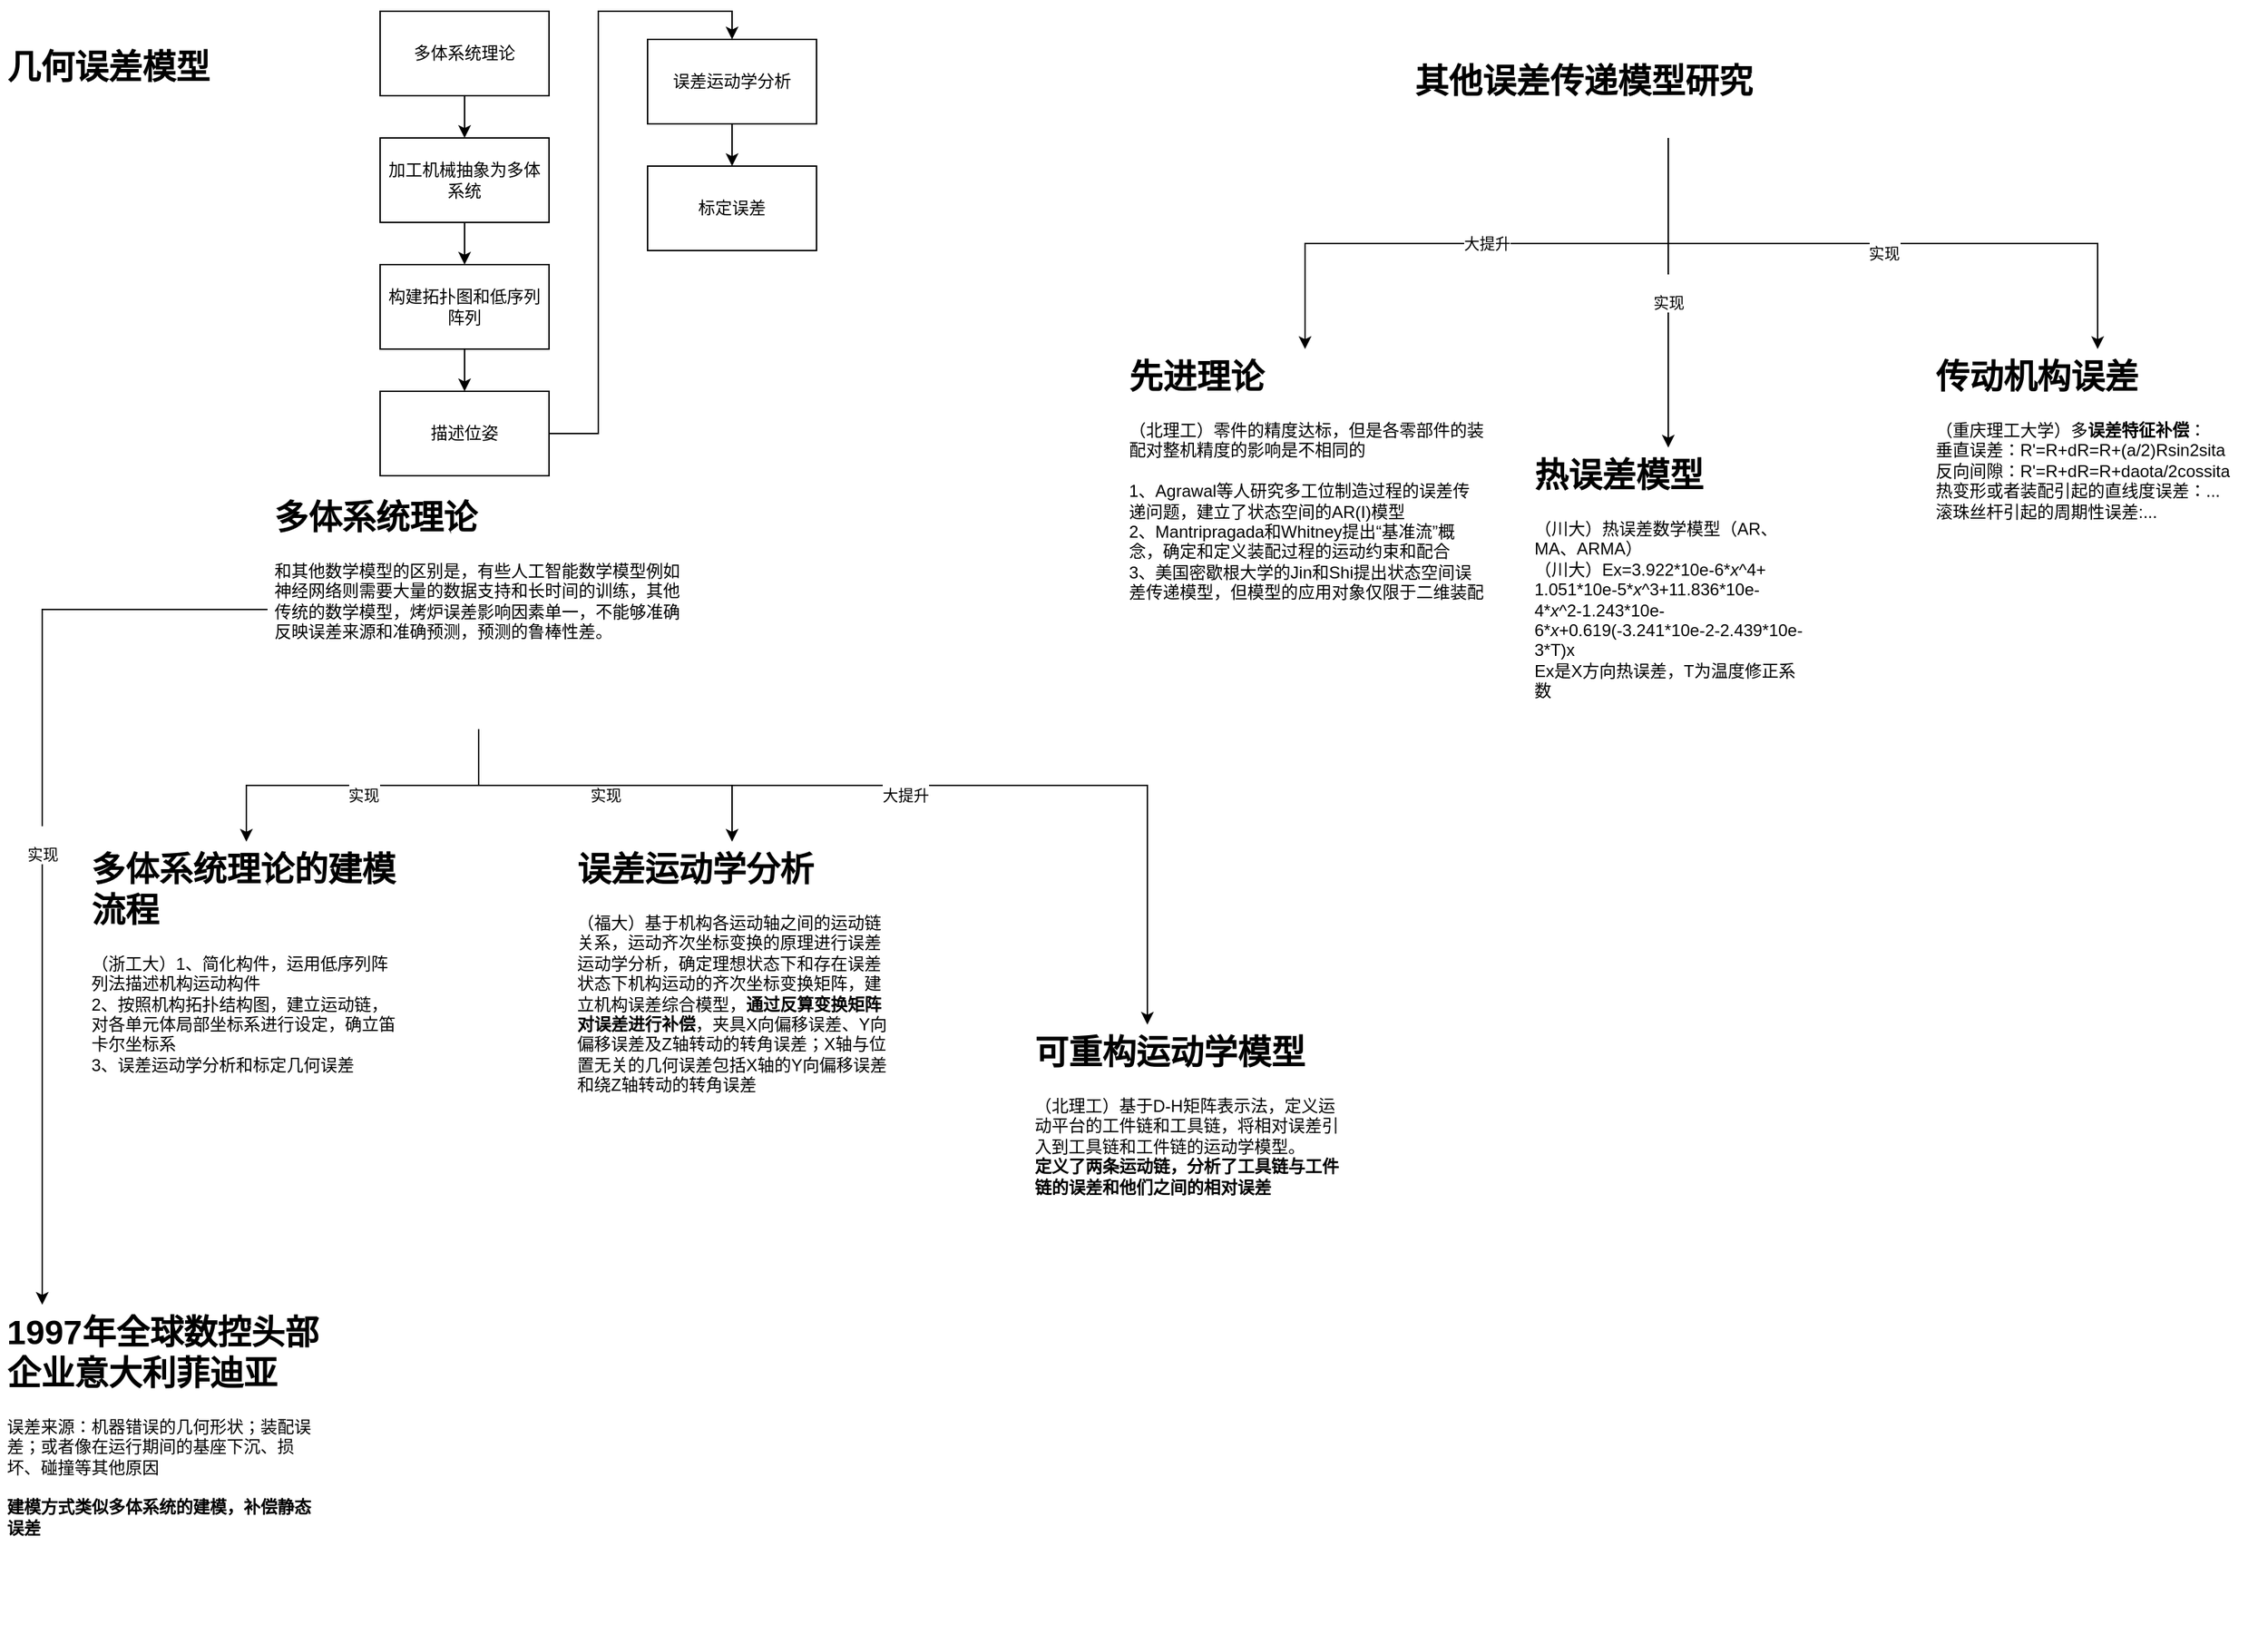 <mxfile version="21.5.0" type="github">
  <diagram name="第 1 页" id="POoLvG0KGlz7YIlAlJ7y">
    <mxGraphModel dx="1728" dy="890" grid="1" gridSize="10" guides="1" tooltips="1" connect="1" arrows="1" fold="1" page="1" pageScale="1" pageWidth="827" pageHeight="1169" math="0" shadow="0">
      <root>
        <mxCell id="0" />
        <mxCell id="1" parent="0" />
        <mxCell id="0pfpKlWeKUPqLyrlaD7A-12" value="" style="edgeStyle=orthogonalEdgeStyle;rounded=0;orthogonalLoop=1;jettySize=auto;html=1;" edge="1" parent="1" source="0pfpKlWeKUPqLyrlaD7A-1" target="0pfpKlWeKUPqLyrlaD7A-11">
          <mxGeometry relative="1" as="geometry" />
        </mxCell>
        <mxCell id="0pfpKlWeKUPqLyrlaD7A-1" value="多体系统理论" style="rounded=0;whiteSpace=wrap;html=1;" vertex="1" parent="1">
          <mxGeometry x="300" y="10" width="120" height="60" as="geometry" />
        </mxCell>
        <mxCell id="0pfpKlWeKUPqLyrlaD7A-21" value="" style="edgeStyle=orthogonalEdgeStyle;rounded=0;orthogonalLoop=1;jettySize=auto;html=1;" edge="1" parent="1" source="0pfpKlWeKUPqLyrlaD7A-2" target="0pfpKlWeKUPqLyrlaD7A-20">
          <mxGeometry relative="1" as="geometry" />
        </mxCell>
        <mxCell id="0pfpKlWeKUPqLyrlaD7A-2" value="误差运动学分析" style="rounded=0;whiteSpace=wrap;html=1;" vertex="1" parent="1">
          <mxGeometry x="490" y="30" width="120" height="60" as="geometry" />
        </mxCell>
        <mxCell id="0pfpKlWeKUPqLyrlaD7A-25" value="&lt;br&gt;实现" style="edgeStyle=orthogonalEdgeStyle;rounded=0;orthogonalLoop=1;jettySize=auto;html=1;" edge="1" parent="1" source="0pfpKlWeKUPqLyrlaD7A-5" target="0pfpKlWeKUPqLyrlaD7A-24">
          <mxGeometry relative="1" as="geometry" />
        </mxCell>
        <mxCell id="0pfpKlWeKUPqLyrlaD7A-26" value="&lt;br&gt;实现" style="edgeStyle=orthogonalEdgeStyle;rounded=0;orthogonalLoop=1;jettySize=auto;html=1;" edge="1" parent="1" source="0pfpKlWeKUPqLyrlaD7A-5" target="0pfpKlWeKUPqLyrlaD7A-23">
          <mxGeometry relative="1" as="geometry" />
        </mxCell>
        <mxCell id="0pfpKlWeKUPqLyrlaD7A-28" value="&lt;br&gt;大提升" style="edgeStyle=orthogonalEdgeStyle;rounded=0;orthogonalLoop=1;jettySize=auto;html=1;" edge="1" parent="1" source="0pfpKlWeKUPqLyrlaD7A-5" target="0pfpKlWeKUPqLyrlaD7A-27">
          <mxGeometry relative="1" as="geometry">
            <Array as="points">
              <mxPoint x="370" y="560" />
              <mxPoint x="845" y="560" />
            </Array>
          </mxGeometry>
        </mxCell>
        <mxCell id="0pfpKlWeKUPqLyrlaD7A-35" value="&lt;br&gt;实现" style="edgeStyle=orthogonalEdgeStyle;rounded=0;orthogonalLoop=1;jettySize=auto;html=1;" edge="1" parent="1" source="0pfpKlWeKUPqLyrlaD7A-5" target="0pfpKlWeKUPqLyrlaD7A-34">
          <mxGeometry relative="1" as="geometry">
            <Array as="points">
              <mxPoint x="60" y="435" />
            </Array>
          </mxGeometry>
        </mxCell>
        <mxCell id="0pfpKlWeKUPqLyrlaD7A-5" value="&lt;h1&gt;多体系统理论&lt;/h1&gt;&lt;div&gt;和其他数学模型的区别是，有些人工智能数学模型例如神经网络则需要大量的数据支持和长时间的训练，其他传统的数学模型，烤炉误差影响因素单一，不能够准确反映误差来源和准确预测，预测的鲁棒性差。&lt;/div&gt;&lt;div&gt;&lt;br&gt;&lt;/div&gt;&lt;div&gt;&lt;br&gt;&lt;/div&gt;" style="text;html=1;strokeColor=none;fillColor=none;spacing=5;spacingTop=-20;whiteSpace=wrap;overflow=hidden;rounded=0;" vertex="1" parent="1">
          <mxGeometry x="220" y="350" width="300" height="170" as="geometry" />
        </mxCell>
        <mxCell id="0pfpKlWeKUPqLyrlaD7A-9" value="&lt;br&gt;实现" style="edgeStyle=orthogonalEdgeStyle;rounded=0;orthogonalLoop=1;jettySize=auto;html=1;" edge="1" parent="1" source="0pfpKlWeKUPqLyrlaD7A-6" target="0pfpKlWeKUPqLyrlaD7A-8">
          <mxGeometry relative="1" as="geometry" />
        </mxCell>
        <mxCell id="0pfpKlWeKUPqLyrlaD7A-33" value="&lt;br&gt;实现" style="edgeStyle=orthogonalEdgeStyle;rounded=0;orthogonalLoop=1;jettySize=auto;html=1;" edge="1" parent="1" source="0pfpKlWeKUPqLyrlaD7A-6" target="0pfpKlWeKUPqLyrlaD7A-32">
          <mxGeometry relative="1" as="geometry" />
        </mxCell>
        <mxCell id="0pfpKlWeKUPqLyrlaD7A-37" value="大提升" style="edgeStyle=orthogonalEdgeStyle;rounded=0;orthogonalLoop=1;jettySize=auto;html=1;" edge="1" parent="1" source="0pfpKlWeKUPqLyrlaD7A-6" target="0pfpKlWeKUPqLyrlaD7A-36">
          <mxGeometry relative="1" as="geometry" />
        </mxCell>
        <mxCell id="0pfpKlWeKUPqLyrlaD7A-6" value="&lt;h1&gt;其他误差传递模型研究&lt;/h1&gt;&lt;div&gt;&lt;br&gt;&lt;/div&gt;" style="text;html=1;strokeColor=none;fillColor=none;spacing=5;spacingTop=-20;whiteSpace=wrap;overflow=hidden;rounded=0;" vertex="1" parent="1">
          <mxGeometry x="1030" y="40" width="370" height="60" as="geometry" />
        </mxCell>
        <mxCell id="0pfpKlWeKUPqLyrlaD7A-8" value="&lt;h1&gt;热误差模型&lt;/h1&gt;（川大）热误差数学模型（AR、MA、ARMA）&lt;div&gt;（川大）Ex=3.922*10e-6*&lt;i&gt;x&lt;/i&gt;^4+&lt;/div&gt;1.051*10e-5*&lt;i style=&quot;border-color: var(--border-color);&quot;&gt;x&lt;/i&gt;^3+11.836*10e-4*&lt;i style=&quot;border-color: var(--border-color);&quot;&gt;x&lt;/i&gt;^2-1.243*10e-6*&lt;i style=&quot;border-color: var(--border-color);&quot;&gt;x&lt;/i&gt;+0.619(-3.241*10e-2-2.439*10e-3*T)x&lt;br&gt;Ex是X方向热误差，T为温度修正系数" style="text;html=1;strokeColor=none;fillColor=none;spacing=5;spacingTop=-20;whiteSpace=wrap;overflow=hidden;rounded=0;" vertex="1" parent="1">
          <mxGeometry x="1115" y="320" width="200" height="190" as="geometry" />
        </mxCell>
        <mxCell id="0pfpKlWeKUPqLyrlaD7A-15" value="" style="edgeStyle=orthogonalEdgeStyle;rounded=0;orthogonalLoop=1;jettySize=auto;html=1;" edge="1" parent="1" source="0pfpKlWeKUPqLyrlaD7A-11" target="0pfpKlWeKUPqLyrlaD7A-14">
          <mxGeometry relative="1" as="geometry" />
        </mxCell>
        <mxCell id="0pfpKlWeKUPqLyrlaD7A-11" value="加工机械抽象为多体系统" style="whiteSpace=wrap;html=1;rounded=0;" vertex="1" parent="1">
          <mxGeometry x="300" y="100" width="120" height="60" as="geometry" />
        </mxCell>
        <mxCell id="0pfpKlWeKUPqLyrlaD7A-19" value="" style="edgeStyle=orthogonalEdgeStyle;rounded=0;orthogonalLoop=1;jettySize=auto;html=1;" edge="1" parent="1" source="0pfpKlWeKUPqLyrlaD7A-14" target="0pfpKlWeKUPqLyrlaD7A-18">
          <mxGeometry relative="1" as="geometry" />
        </mxCell>
        <mxCell id="0pfpKlWeKUPqLyrlaD7A-14" value="构建拓扑图和低序列阵列" style="whiteSpace=wrap;html=1;rounded=0;" vertex="1" parent="1">
          <mxGeometry x="300" y="190" width="120" height="60" as="geometry" />
        </mxCell>
        <mxCell id="0pfpKlWeKUPqLyrlaD7A-22" style="edgeStyle=orthogonalEdgeStyle;rounded=0;orthogonalLoop=1;jettySize=auto;html=1;entryX=0.5;entryY=0;entryDx=0;entryDy=0;" edge="1" parent="1" source="0pfpKlWeKUPqLyrlaD7A-18" target="0pfpKlWeKUPqLyrlaD7A-2">
          <mxGeometry relative="1" as="geometry" />
        </mxCell>
        <mxCell id="0pfpKlWeKUPqLyrlaD7A-18" value="描述位姿" style="rounded=0;whiteSpace=wrap;html=1;" vertex="1" parent="1">
          <mxGeometry x="300" y="280" width="120" height="60" as="geometry" />
        </mxCell>
        <mxCell id="0pfpKlWeKUPqLyrlaD7A-20" value="标定误差" style="whiteSpace=wrap;html=1;rounded=0;" vertex="1" parent="1">
          <mxGeometry x="490" y="120" width="120" height="60" as="geometry" />
        </mxCell>
        <mxCell id="0pfpKlWeKUPqLyrlaD7A-23" value="&lt;h1&gt;误差运动学分析&lt;/h1&gt;&lt;div&gt;（福大）基于机构各运动轴之间的运动链&lt;/div&gt;&lt;div&gt;关系，运动齐次坐标变换的原理进行误差运动学分析，确定理想状态下和存在误差状态下机构运动的齐次坐标变换矩阵，建立机构误差综合模型，&lt;b&gt;通过反算变换矩阵对误差进行补偿&lt;/b&gt;，夹具X向偏移误差、Y向偏移误差及Z轴转动的转角误差；X轴与位置无关的几何误差包括X轴的Y向偏移误差和绕Z轴转动的转角误差&lt;/div&gt;" style="text;html=1;strokeColor=none;fillColor=none;spacing=5;spacingTop=-20;whiteSpace=wrap;overflow=hidden;rounded=0;" vertex="1" parent="1">
          <mxGeometry x="435" y="600" width="230" height="240" as="geometry" />
        </mxCell>
        <mxCell id="0pfpKlWeKUPqLyrlaD7A-24" value="&lt;h1&gt;多体系统理论的建模流程&lt;/h1&gt;&lt;div&gt;（浙工大）1、简化构件，运用低序列阵列法描述机构运动构件&lt;/div&gt;&lt;div style=&quot;border-color: var(--border-color);&quot;&gt;2、按照机构拓扑结构图，建立运动链，对各单元体局部坐标系进行设定，确立笛卡尔坐标系&lt;/div&gt;&lt;div style=&quot;border-color: var(--border-color);&quot;&gt;3、误差运动学分析和标定几何误差&lt;/div&gt;" style="text;html=1;strokeColor=none;fillColor=none;spacing=5;spacingTop=-20;whiteSpace=wrap;overflow=hidden;rounded=0;" vertex="1" parent="1">
          <mxGeometry x="90" y="600" width="230" height="240" as="geometry" />
        </mxCell>
        <mxCell id="0pfpKlWeKUPqLyrlaD7A-27" value="&lt;h1&gt;可重构运动学模型&lt;/h1&gt;&lt;div&gt;（北理工）基于D-H矩阵表示法，定义运动平台的工件链和工具链，将相对误差引入到工具链和工件链的运动学模型。&lt;br&gt;&lt;/div&gt;&lt;div&gt;&lt;b&gt;定义了两条运动链，分析了工具链与工件链的误差和他们之间的相对误差&lt;/b&gt;&lt;/div&gt;" style="text;html=1;strokeColor=none;fillColor=none;spacing=5;spacingTop=-20;whiteSpace=wrap;overflow=hidden;rounded=0;" vertex="1" parent="1">
          <mxGeometry x="760" y="730" width="230" height="170" as="geometry" />
        </mxCell>
        <mxCell id="0pfpKlWeKUPqLyrlaD7A-30" value="&lt;h1&gt;几何误差模型&lt;/h1&gt;&lt;p&gt;&lt;br&gt;&lt;/p&gt;" style="text;html=1;strokeColor=none;fillColor=none;spacing=5;spacingTop=-20;whiteSpace=wrap;overflow=hidden;rounded=0;" vertex="1" parent="1">
          <mxGeometry x="30" y="30" width="190" height="120" as="geometry" />
        </mxCell>
        <mxCell id="0pfpKlWeKUPqLyrlaD7A-32" value="&lt;h1&gt;传动机构误差&lt;/h1&gt;（重庆理工大学）多&lt;b&gt;误差特征补偿&lt;/b&gt;：&lt;br&gt;垂直误差：R&#39;=R+dR=R+(a/2)Rsin2sita&lt;br&gt;反向间隙：R&#39;=R+dR=R+daota/2cossita&lt;br&gt;热变形或者装配引起的直线度误差：...&lt;br&gt;滚珠丝杆引起的周期性误差:..." style="text;html=1;strokeColor=none;fillColor=none;spacing=5;spacingTop=-20;whiteSpace=wrap;overflow=hidden;rounded=0;" vertex="1" parent="1">
          <mxGeometry x="1400" y="250" width="240" height="190" as="geometry" />
        </mxCell>
        <mxCell id="0pfpKlWeKUPqLyrlaD7A-34" value="&lt;h1&gt;1997年全球数控头部企业意大利菲迪亚&lt;/h1&gt;&lt;div&gt;误差来源：机器错误的几何形状；装配误差；或者像在运行期间的基座下沉、损坏、碰撞等其他原因&lt;/div&gt;&lt;div&gt;&lt;br&gt;&lt;/div&gt;&lt;div&gt;&lt;b&gt;建模方式类似多体系统的建模，补偿静态误差&lt;/b&gt;&lt;/div&gt;" style="text;html=1;strokeColor=none;fillColor=none;spacing=5;spacingTop=-20;whiteSpace=wrap;overflow=hidden;rounded=0;" vertex="1" parent="1">
          <mxGeometry x="30" y="929" width="230" height="240" as="geometry" />
        </mxCell>
        <mxCell id="0pfpKlWeKUPqLyrlaD7A-36" value="&lt;h1&gt;先进理论&lt;/h1&gt;&lt;div style=&quot;border-color: var(--border-color);&quot;&gt;（北理工）零件的精度达标，但是各零部件的装配对整机精度的影响是不相同的&lt;/div&gt;&lt;div style=&quot;border-color: var(--border-color);&quot;&gt;&lt;br style=&quot;border-color: var(--border-color);&quot;&gt;&lt;/div&gt;&lt;div style=&quot;border-color: var(--border-color);&quot;&gt;1、Agrawal等人研究多工位制造过程的误差传递问题，建立了状态空间的AR(I)模型&lt;/div&gt;&lt;div style=&quot;border-color: var(--border-color);&quot;&gt;2、Mantripragada和Whitney提出“基准流”概念，确定和定义装配过程的运动约束和配合&lt;/div&gt;&lt;div style=&quot;border-color: var(--border-color);&quot;&gt;3、美国密歇根大学的Jin和Shi提出状态空间误差传递模型，但模型的应用对象仅限于二维装配&lt;/div&gt;&lt;div style=&quot;border-color: var(--border-color);&quot;&gt;&lt;br style=&quot;border-color: var(--border-color);&quot;&gt;&lt;/div&gt;&lt;div style=&quot;border-color: var(--border-color);&quot;&gt;&lt;br style=&quot;border-color: var(--border-color);&quot;&gt;&lt;/div&gt;" style="text;html=1;strokeColor=none;fillColor=none;spacing=5;spacingTop=-20;whiteSpace=wrap;overflow=hidden;rounded=0;" vertex="1" parent="1">
          <mxGeometry x="827" y="250" width="260" height="190" as="geometry" />
        </mxCell>
      </root>
    </mxGraphModel>
  </diagram>
</mxfile>
